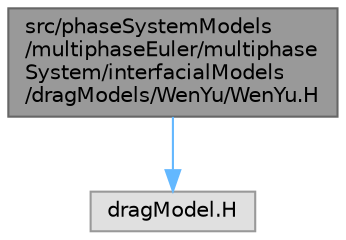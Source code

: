 digraph "src/phaseSystemModels/multiphaseEuler/multiphaseSystem/interfacialModels/dragModels/WenYu/WenYu.H"
{
 // LATEX_PDF_SIZE
  bgcolor="transparent";
  edge [fontname=Helvetica,fontsize=10,labelfontname=Helvetica,labelfontsize=10];
  node [fontname=Helvetica,fontsize=10,shape=box,height=0.2,width=0.4];
  Node1 [id="Node000001",label="src/phaseSystemModels\l/multiphaseEuler/multiphase\lSystem/interfacialModels\l/dragModels/WenYu/WenYu.H",height=0.2,width=0.4,color="gray40", fillcolor="grey60", style="filled", fontcolor="black",tooltip=" "];
  Node1 -> Node2 [id="edge1_Node000001_Node000002",color="steelblue1",style="solid",tooltip=" "];
  Node2 [id="Node000002",label="dragModel.H",height=0.2,width=0.4,color="grey60", fillcolor="#E0E0E0", style="filled",tooltip=" "];
}
